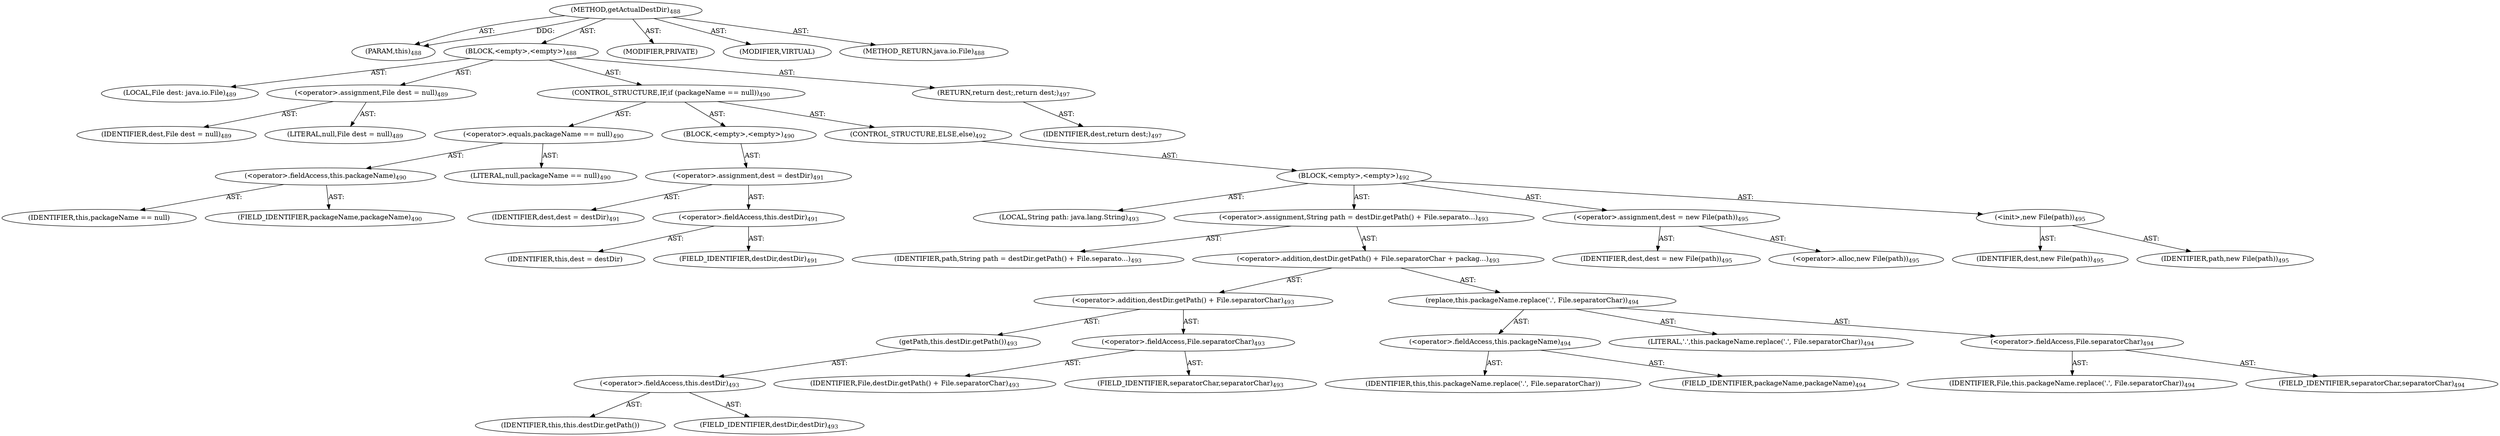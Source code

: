 digraph "getActualDestDir" {  
"111669149730" [label = <(METHOD,getActualDestDir)<SUB>488</SUB>> ]
"115964117047" [label = <(PARAM,this)<SUB>488</SUB>> ]
"25769803838" [label = <(BLOCK,&lt;empty&gt;,&lt;empty&gt;)<SUB>488</SUB>> ]
"94489280527" [label = <(LOCAL,File dest: java.io.File)<SUB>489</SUB>> ]
"30064771260" [label = <(&lt;operator&gt;.assignment,File dest = null)<SUB>489</SUB>> ]
"68719476899" [label = <(IDENTIFIER,dest,File dest = null)<SUB>489</SUB>> ]
"90194313248" [label = <(LITERAL,null,File dest = null)<SUB>489</SUB>> ]
"47244640278" [label = <(CONTROL_STRUCTURE,IF,if (packageName == null))<SUB>490</SUB>> ]
"30064771261" [label = <(&lt;operator&gt;.equals,packageName == null)<SUB>490</SUB>> ]
"30064771262" [label = <(&lt;operator&gt;.fieldAccess,this.packageName)<SUB>490</SUB>> ]
"68719476900" [label = <(IDENTIFIER,this,packageName == null)> ]
"55834574911" [label = <(FIELD_IDENTIFIER,packageName,packageName)<SUB>490</SUB>> ]
"90194313249" [label = <(LITERAL,null,packageName == null)<SUB>490</SUB>> ]
"25769803839" [label = <(BLOCK,&lt;empty&gt;,&lt;empty&gt;)<SUB>490</SUB>> ]
"30064771263" [label = <(&lt;operator&gt;.assignment,dest = destDir)<SUB>491</SUB>> ]
"68719476901" [label = <(IDENTIFIER,dest,dest = destDir)<SUB>491</SUB>> ]
"30064771264" [label = <(&lt;operator&gt;.fieldAccess,this.destDir)<SUB>491</SUB>> ]
"68719476902" [label = <(IDENTIFIER,this,dest = destDir)> ]
"55834574912" [label = <(FIELD_IDENTIFIER,destDir,destDir)<SUB>491</SUB>> ]
"47244640279" [label = <(CONTROL_STRUCTURE,ELSE,else)<SUB>492</SUB>> ]
"25769803840" [label = <(BLOCK,&lt;empty&gt;,&lt;empty&gt;)<SUB>492</SUB>> ]
"94489280528" [label = <(LOCAL,String path: java.lang.String)<SUB>493</SUB>> ]
"30064771265" [label = <(&lt;operator&gt;.assignment,String path = destDir.getPath() + File.separato...)<SUB>493</SUB>> ]
"68719476903" [label = <(IDENTIFIER,path,String path = destDir.getPath() + File.separato...)<SUB>493</SUB>> ]
"30064771266" [label = <(&lt;operator&gt;.addition,destDir.getPath() + File.separatorChar + packag...)<SUB>493</SUB>> ]
"30064771267" [label = <(&lt;operator&gt;.addition,destDir.getPath() + File.separatorChar)<SUB>493</SUB>> ]
"30064771268" [label = <(getPath,this.destDir.getPath())<SUB>493</SUB>> ]
"30064771269" [label = <(&lt;operator&gt;.fieldAccess,this.destDir)<SUB>493</SUB>> ]
"68719476904" [label = <(IDENTIFIER,this,this.destDir.getPath())> ]
"55834574913" [label = <(FIELD_IDENTIFIER,destDir,destDir)<SUB>493</SUB>> ]
"30064771270" [label = <(&lt;operator&gt;.fieldAccess,File.separatorChar)<SUB>493</SUB>> ]
"68719476905" [label = <(IDENTIFIER,File,destDir.getPath() + File.separatorChar)<SUB>493</SUB>> ]
"55834574914" [label = <(FIELD_IDENTIFIER,separatorChar,separatorChar)<SUB>493</SUB>> ]
"30064771271" [label = <(replace,this.packageName.replace('.', File.separatorChar))<SUB>494</SUB>> ]
"30064771272" [label = <(&lt;operator&gt;.fieldAccess,this.packageName)<SUB>494</SUB>> ]
"68719476906" [label = <(IDENTIFIER,this,this.packageName.replace('.', File.separatorChar))> ]
"55834574915" [label = <(FIELD_IDENTIFIER,packageName,packageName)<SUB>494</SUB>> ]
"90194313250" [label = <(LITERAL,'.',this.packageName.replace('.', File.separatorChar))<SUB>494</SUB>> ]
"30064771273" [label = <(&lt;operator&gt;.fieldAccess,File.separatorChar)<SUB>494</SUB>> ]
"68719476907" [label = <(IDENTIFIER,File,this.packageName.replace('.', File.separatorChar))<SUB>494</SUB>> ]
"55834574916" [label = <(FIELD_IDENTIFIER,separatorChar,separatorChar)<SUB>494</SUB>> ]
"30064771274" [label = <(&lt;operator&gt;.assignment,dest = new File(path))<SUB>495</SUB>> ]
"68719476908" [label = <(IDENTIFIER,dest,dest = new File(path))<SUB>495</SUB>> ]
"30064771275" [label = <(&lt;operator&gt;.alloc,new File(path))<SUB>495</SUB>> ]
"30064771276" [label = <(&lt;init&gt;,new File(path))<SUB>495</SUB>> ]
"68719476909" [label = <(IDENTIFIER,dest,new File(path))<SUB>495</SUB>> ]
"68719476910" [label = <(IDENTIFIER,path,new File(path))<SUB>495</SUB>> ]
"146028888083" [label = <(RETURN,return dest;,return dest;)<SUB>497</SUB>> ]
"68719476911" [label = <(IDENTIFIER,dest,return dest;)<SUB>497</SUB>> ]
"133143986261" [label = <(MODIFIER,PRIVATE)> ]
"133143986262" [label = <(MODIFIER,VIRTUAL)> ]
"128849018914" [label = <(METHOD_RETURN,java.io.File)<SUB>488</SUB>> ]
  "111669149730" -> "115964117047"  [ label = "AST: "] 
  "111669149730" -> "25769803838"  [ label = "AST: "] 
  "111669149730" -> "133143986261"  [ label = "AST: "] 
  "111669149730" -> "133143986262"  [ label = "AST: "] 
  "111669149730" -> "128849018914"  [ label = "AST: "] 
  "25769803838" -> "94489280527"  [ label = "AST: "] 
  "25769803838" -> "30064771260"  [ label = "AST: "] 
  "25769803838" -> "47244640278"  [ label = "AST: "] 
  "25769803838" -> "146028888083"  [ label = "AST: "] 
  "30064771260" -> "68719476899"  [ label = "AST: "] 
  "30064771260" -> "90194313248"  [ label = "AST: "] 
  "47244640278" -> "30064771261"  [ label = "AST: "] 
  "47244640278" -> "25769803839"  [ label = "AST: "] 
  "47244640278" -> "47244640279"  [ label = "AST: "] 
  "30064771261" -> "30064771262"  [ label = "AST: "] 
  "30064771261" -> "90194313249"  [ label = "AST: "] 
  "30064771262" -> "68719476900"  [ label = "AST: "] 
  "30064771262" -> "55834574911"  [ label = "AST: "] 
  "25769803839" -> "30064771263"  [ label = "AST: "] 
  "30064771263" -> "68719476901"  [ label = "AST: "] 
  "30064771263" -> "30064771264"  [ label = "AST: "] 
  "30064771264" -> "68719476902"  [ label = "AST: "] 
  "30064771264" -> "55834574912"  [ label = "AST: "] 
  "47244640279" -> "25769803840"  [ label = "AST: "] 
  "25769803840" -> "94489280528"  [ label = "AST: "] 
  "25769803840" -> "30064771265"  [ label = "AST: "] 
  "25769803840" -> "30064771274"  [ label = "AST: "] 
  "25769803840" -> "30064771276"  [ label = "AST: "] 
  "30064771265" -> "68719476903"  [ label = "AST: "] 
  "30064771265" -> "30064771266"  [ label = "AST: "] 
  "30064771266" -> "30064771267"  [ label = "AST: "] 
  "30064771266" -> "30064771271"  [ label = "AST: "] 
  "30064771267" -> "30064771268"  [ label = "AST: "] 
  "30064771267" -> "30064771270"  [ label = "AST: "] 
  "30064771268" -> "30064771269"  [ label = "AST: "] 
  "30064771269" -> "68719476904"  [ label = "AST: "] 
  "30064771269" -> "55834574913"  [ label = "AST: "] 
  "30064771270" -> "68719476905"  [ label = "AST: "] 
  "30064771270" -> "55834574914"  [ label = "AST: "] 
  "30064771271" -> "30064771272"  [ label = "AST: "] 
  "30064771271" -> "90194313250"  [ label = "AST: "] 
  "30064771271" -> "30064771273"  [ label = "AST: "] 
  "30064771272" -> "68719476906"  [ label = "AST: "] 
  "30064771272" -> "55834574915"  [ label = "AST: "] 
  "30064771273" -> "68719476907"  [ label = "AST: "] 
  "30064771273" -> "55834574916"  [ label = "AST: "] 
  "30064771274" -> "68719476908"  [ label = "AST: "] 
  "30064771274" -> "30064771275"  [ label = "AST: "] 
  "30064771276" -> "68719476909"  [ label = "AST: "] 
  "30064771276" -> "68719476910"  [ label = "AST: "] 
  "146028888083" -> "68719476911"  [ label = "AST: "] 
  "111669149730" -> "115964117047"  [ label = "DDG: "] 
}
